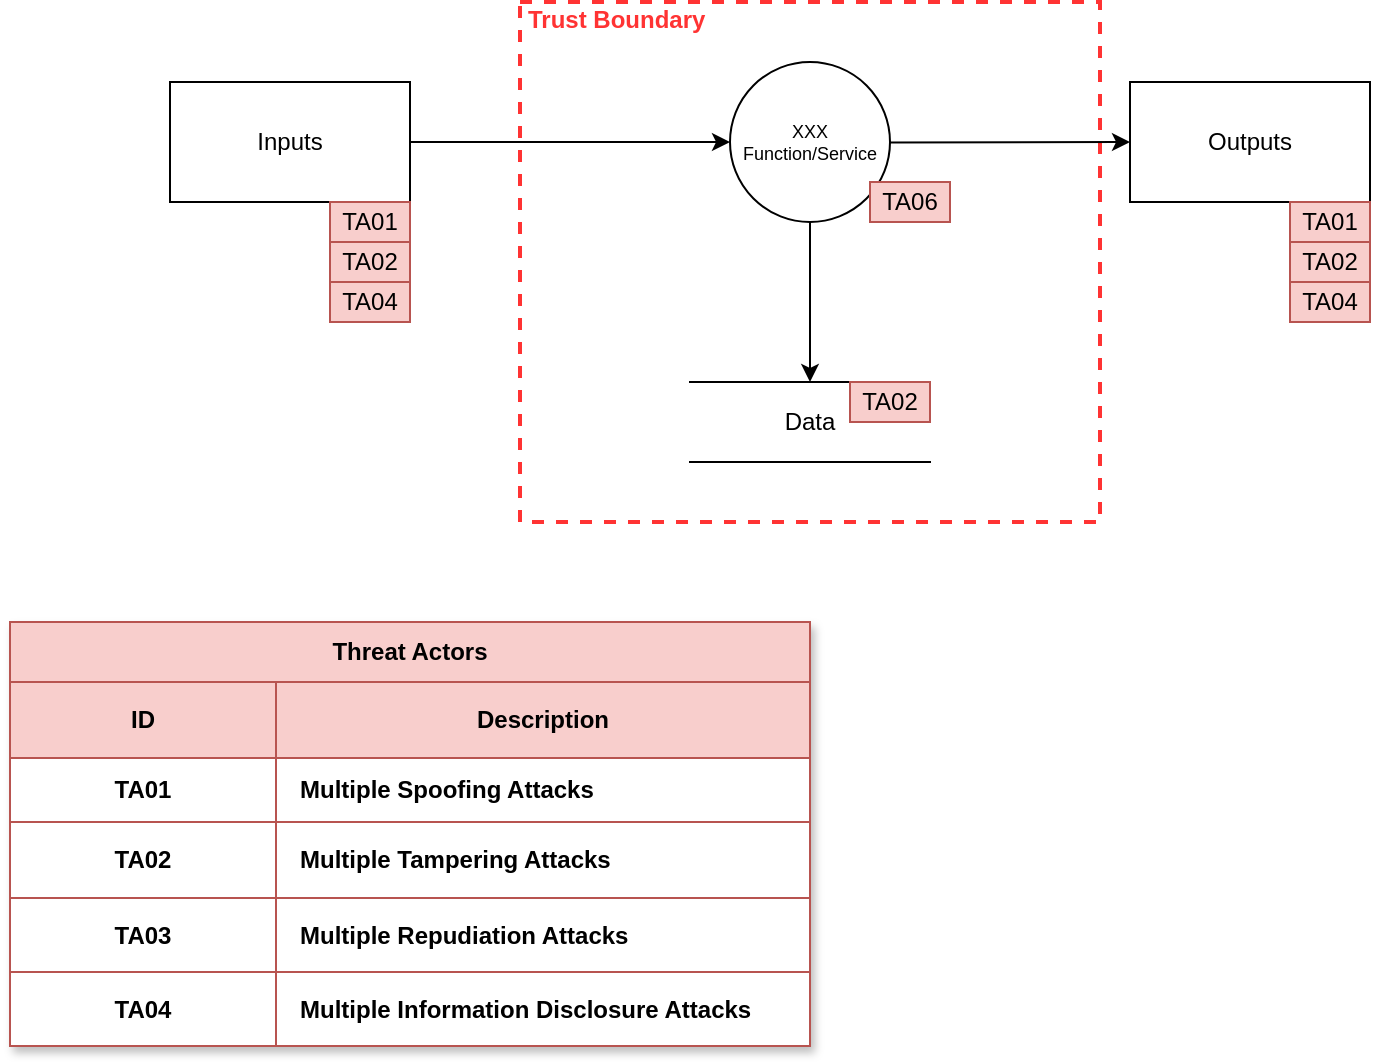 <mxfile version="22.0.5" type="github">
  <diagram name="Page-1" id="qjFmDRY9thTk12ac2Zu9">
    <mxGraphModel dx="984" dy="544" grid="1" gridSize="10" guides="1" tooltips="1" connect="1" arrows="1" fold="1" page="1" pageScale="1" pageWidth="827" pageHeight="1169" math="0" shadow="0">
      <root>
        <mxCell id="0" />
        <mxCell id="1" parent="0" />
        <mxCell id="3DAyS10UD6Hze93BMj8Y-9" value="Trust Boundary" style="html=1;fontColor=#FF3333;fontStyle=1;align=left;verticalAlign=top;spacing=0;labelBorderColor=none;fillColor=none;dashed=1;strokeWidth=2;strokeColor=#FF3333;spacingLeft=4;spacingTop=-3;" vertex="1" parent="1">
          <mxGeometry x="295" y="130" width="290" height="260" as="geometry" />
        </mxCell>
        <mxCell id="3DAyS10UD6Hze93BMj8Y-2" value="XXX Function/Service" style="ellipse;whiteSpace=wrap;html=1;aspect=fixed;fontSize=9;" vertex="1" parent="1">
          <mxGeometry x="400" y="160" width="80" height="80" as="geometry" />
        </mxCell>
        <mxCell id="3DAyS10UD6Hze93BMj8Y-3" value="" style="endArrow=classic;html=1;fontColor=#FF3333;rounded=0;" edge="1" parent="1" source="3DAyS10UD6Hze93BMj8Y-4" target="3DAyS10UD6Hze93BMj8Y-2">
          <mxGeometry width="50" height="50" relative="1" as="geometry">
            <mxPoint x="70" y="110" as="sourcePoint" />
            <mxPoint x="220" y="100" as="targetPoint" />
          </mxGeometry>
        </mxCell>
        <mxCell id="3DAyS10UD6Hze93BMj8Y-4" value="Inputs" style="rounded=0;whiteSpace=wrap;html=1;" vertex="1" parent="1">
          <mxGeometry x="120" y="170" width="120" height="60" as="geometry" />
        </mxCell>
        <mxCell id="3DAyS10UD6Hze93BMj8Y-5" value="Outputs" style="rounded=0;whiteSpace=wrap;html=1;" vertex="1" parent="1">
          <mxGeometry x="600" y="170" width="120" height="60" as="geometry" />
        </mxCell>
        <mxCell id="3DAyS10UD6Hze93BMj8Y-6" value="" style="endArrow=classic;html=1;fontColor=#FF3333;rounded=0;" edge="1" parent="1" source="3DAyS10UD6Hze93BMj8Y-2" target="3DAyS10UD6Hze93BMj8Y-5">
          <mxGeometry width="50" height="50" relative="1" as="geometry">
            <mxPoint x="390" y="310" as="sourcePoint" />
            <mxPoint x="440" y="260" as="targetPoint" />
          </mxGeometry>
        </mxCell>
        <mxCell id="3DAyS10UD6Hze93BMj8Y-7" value="Data" style="shape=partialRectangle;whiteSpace=wrap;html=1;left=0;right=0;fillColor=none;" vertex="1" parent="1">
          <mxGeometry x="380" y="320" width="120" height="40" as="geometry" />
        </mxCell>
        <mxCell id="3DAyS10UD6Hze93BMj8Y-8" value="" style="endArrow=classic;html=1;fontColor=#FF3333;rounded=0;entryX=0.5;entryY=0;entryDx=0;entryDy=0;" edge="1" parent="1" source="3DAyS10UD6Hze93BMj8Y-2" target="3DAyS10UD6Hze93BMj8Y-7">
          <mxGeometry width="50" height="50" relative="1" as="geometry">
            <mxPoint x="390" y="310" as="sourcePoint" />
            <mxPoint x="440" y="260" as="targetPoint" />
          </mxGeometry>
        </mxCell>
        <mxCell id="3DAyS10UD6Hze93BMj8Y-10" value="TA01" style="text;html=1;strokeColor=#b85450;fillColor=#f8cecc;align=center;verticalAlign=middle;whiteSpace=wrap;overflow=hidden;" vertex="1" parent="1">
          <mxGeometry x="200" y="230" width="40" height="20" as="geometry" />
        </mxCell>
        <mxCell id="3DAyS10UD6Hze93BMj8Y-11" value="TA02" style="text;html=1;strokeColor=#b85450;fillColor=#f8cecc;align=center;verticalAlign=middle;whiteSpace=wrap;overflow=hidden;" vertex="1" parent="1">
          <mxGeometry x="460" y="320" width="40" height="20" as="geometry" />
        </mxCell>
        <mxCell id="3DAyS10UD6Hze93BMj8Y-12" value="TA01" style="text;html=1;strokeColor=#b85450;fillColor=#f8cecc;align=center;verticalAlign=middle;whiteSpace=wrap;overflow=hidden;" vertex="1" parent="1">
          <mxGeometry x="680" y="230" width="40" height="20" as="geometry" />
        </mxCell>
        <mxCell id="3DAyS10UD6Hze93BMj8Y-36" value="Threat Actors" style="shape=table;startSize=30;container=1;collapsible=0;childLayout=tableLayout;fillColor=#F8CECC;strokeColor=#B85450;fontStyle=1;shadow=1;swimlaneFillColor=#FFFFFF;fontColor=#000000;whiteSpace=wrap;html=1;" vertex="1" parent="1">
          <mxGeometry x="40" y="440" width="400" height="212" as="geometry" />
        </mxCell>
        <mxCell id="3DAyS10UD6Hze93BMj8Y-37" value="" style="shape=tableRow;horizontal=0;startSize=0;swimlaneHead=0;swimlaneBody=0;strokeColor=inherit;top=0;left=0;bottom=0;right=0;collapsible=0;dropTarget=0;fillColor=inherit;points=[[0,0.5],[1,0.5]];portConstraint=eastwest;fontSize=16;fontColor=#000000;" vertex="1" parent="3DAyS10UD6Hze93BMj8Y-36">
          <mxGeometry y="30" width="400" height="38" as="geometry" />
        </mxCell>
        <mxCell id="3DAyS10UD6Hze93BMj8Y-38" value="ID" style="html=1;whiteSpace=wrap;connectable=0;strokeColor=inherit;overflow=hidden;fillColor=none;pointerEvents=1;fontColor=#000000;fontStyle=1" vertex="1" parent="3DAyS10UD6Hze93BMj8Y-37">
          <mxGeometry width="133" height="38" as="geometry">
            <mxRectangle width="133" height="38" as="alternateBounds" />
          </mxGeometry>
        </mxCell>
        <mxCell id="3DAyS10UD6Hze93BMj8Y-39" value="Description" style="html=1;whiteSpace=wrap;connectable=0;strokeColor=inherit;overflow=hidden;fillColor=none;pointerEvents=1;fontColor=#000000;fontStyle=1" vertex="1" parent="3DAyS10UD6Hze93BMj8Y-37">
          <mxGeometry x="133" width="267" height="38" as="geometry">
            <mxRectangle width="267" height="38" as="alternateBounds" />
          </mxGeometry>
        </mxCell>
        <mxCell id="3DAyS10UD6Hze93BMj8Y-40" value="" style="shape=tableRow;horizontal=0;startSize=0;swimlaneHead=0;swimlaneBody=0;strokeColor=inherit;top=0;left=0;bottom=0;right=0;collapsible=0;dropTarget=0;fillColor=none;points=[[0,0.5],[1,0.5]];portConstraint=eastwest;fontSize=16;fontColor=#000000;" vertex="1" parent="3DAyS10UD6Hze93BMj8Y-36">
          <mxGeometry y="68" width="400" height="32" as="geometry" />
        </mxCell>
        <mxCell id="3DAyS10UD6Hze93BMj8Y-41" value="TA01" style="html=1;whiteSpace=wrap;connectable=0;strokeColor=inherit;overflow=hidden;fillColor=none;pointerEvents=1;fontColor=#000000;fontStyle=1" vertex="1" parent="3DAyS10UD6Hze93BMj8Y-40">
          <mxGeometry width="133" height="32" as="geometry">
            <mxRectangle width="133" height="32" as="alternateBounds" />
          </mxGeometry>
        </mxCell>
        <mxCell id="3DAyS10UD6Hze93BMj8Y-42" value="Multiple Spoofing Attacks" style="html=1;whiteSpace=wrap;connectable=0;strokeColor=inherit;overflow=hidden;fillColor=none;pointerEvents=1;fontColor=#000000;fontStyle=1;align=left;spacingLeft=10;" vertex="1" parent="3DAyS10UD6Hze93BMj8Y-40">
          <mxGeometry x="133" width="267" height="32" as="geometry">
            <mxRectangle width="267" height="32" as="alternateBounds" />
          </mxGeometry>
        </mxCell>
        <mxCell id="3DAyS10UD6Hze93BMj8Y-43" value="" style="shape=tableRow;horizontal=0;startSize=0;swimlaneHead=0;swimlaneBody=0;strokeColor=inherit;top=0;left=0;bottom=0;right=0;collapsible=0;dropTarget=0;fillColor=none;points=[[0,0.5],[1,0.5]];portConstraint=eastwest;fontSize=16;fontColor=#000000;" vertex="1" parent="3DAyS10UD6Hze93BMj8Y-36">
          <mxGeometry y="100" width="400" height="38" as="geometry" />
        </mxCell>
        <mxCell id="3DAyS10UD6Hze93BMj8Y-44" value="TA02" style="html=1;whiteSpace=wrap;connectable=0;strokeColor=inherit;overflow=hidden;fillColor=none;pointerEvents=1;fontColor=#000000;fontStyle=1" vertex="1" parent="3DAyS10UD6Hze93BMj8Y-43">
          <mxGeometry width="133" height="38" as="geometry">
            <mxRectangle width="133" height="38" as="alternateBounds" />
          </mxGeometry>
        </mxCell>
        <mxCell id="3DAyS10UD6Hze93BMj8Y-45" value="Multiple Tampering Attacks" style="html=1;whiteSpace=wrap;connectable=0;strokeColor=inherit;overflow=hidden;fillColor=none;pointerEvents=1;fontColor=#000000;fontStyle=1;align=left;spacingLeft=10;" vertex="1" parent="3DAyS10UD6Hze93BMj8Y-43">
          <mxGeometry x="133" width="267" height="38" as="geometry">
            <mxRectangle width="267" height="38" as="alternateBounds" />
          </mxGeometry>
        </mxCell>
        <mxCell id="3DAyS10UD6Hze93BMj8Y-49" value="" style="shape=tableRow;horizontal=0;startSize=0;swimlaneHead=0;swimlaneBody=0;strokeColor=inherit;top=0;left=0;bottom=0;right=0;collapsible=0;dropTarget=0;fillColor=none;points=[[0,0.5],[1,0.5]];portConstraint=eastwest;fontSize=16;fontColor=#000000;" vertex="1" parent="3DAyS10UD6Hze93BMj8Y-36">
          <mxGeometry y="138" width="400" height="37" as="geometry" />
        </mxCell>
        <mxCell id="3DAyS10UD6Hze93BMj8Y-50" value="TA03" style="html=1;whiteSpace=wrap;connectable=0;strokeColor=inherit;overflow=hidden;fillColor=none;pointerEvents=1;fontColor=#000000;fontStyle=1" vertex="1" parent="3DAyS10UD6Hze93BMj8Y-49">
          <mxGeometry width="133" height="37" as="geometry">
            <mxRectangle width="133" height="37" as="alternateBounds" />
          </mxGeometry>
        </mxCell>
        <mxCell id="3DAyS10UD6Hze93BMj8Y-51" value="Multiple Repudiation Attacks" style="html=1;whiteSpace=wrap;connectable=0;strokeColor=inherit;overflow=hidden;fillColor=none;pointerEvents=1;fontColor=#000000;fontStyle=1;align=left;spacingLeft=10;" vertex="1" parent="3DAyS10UD6Hze93BMj8Y-49">
          <mxGeometry x="133" width="267" height="37" as="geometry">
            <mxRectangle width="267" height="37" as="alternateBounds" />
          </mxGeometry>
        </mxCell>
        <mxCell id="3DAyS10UD6Hze93BMj8Y-58" value="" style="shape=tableRow;horizontal=0;startSize=0;swimlaneHead=0;swimlaneBody=0;strokeColor=inherit;top=0;left=0;bottom=0;right=0;collapsible=0;dropTarget=0;fillColor=none;points=[[0,0.5],[1,0.5]];portConstraint=eastwest;fontSize=16;fontColor=#000000;" vertex="1" parent="3DAyS10UD6Hze93BMj8Y-36">
          <mxGeometry y="175" width="400" height="37" as="geometry" />
        </mxCell>
        <mxCell id="3DAyS10UD6Hze93BMj8Y-59" value="TA04" style="html=1;whiteSpace=wrap;connectable=0;strokeColor=inherit;overflow=hidden;fillColor=none;pointerEvents=1;fontColor=#000000;fontStyle=1" vertex="1" parent="3DAyS10UD6Hze93BMj8Y-58">
          <mxGeometry width="133" height="37" as="geometry">
            <mxRectangle width="133" height="37" as="alternateBounds" />
          </mxGeometry>
        </mxCell>
        <mxCell id="3DAyS10UD6Hze93BMj8Y-60" value="Multiple Information Disclosure Attacks" style="html=1;whiteSpace=wrap;connectable=0;strokeColor=inherit;overflow=hidden;fillColor=none;pointerEvents=1;fontColor=#000000;fontStyle=1;align=left;spacingLeft=10;" vertex="1" parent="3DAyS10UD6Hze93BMj8Y-58">
          <mxGeometry x="133" width="267" height="37" as="geometry">
            <mxRectangle width="267" height="37" as="alternateBounds" />
          </mxGeometry>
        </mxCell>
        <mxCell id="3DAyS10UD6Hze93BMj8Y-52" value="TA02" style="text;html=1;strokeColor=#b85450;fillColor=#f8cecc;align=center;verticalAlign=middle;whiteSpace=wrap;overflow=hidden;" vertex="1" parent="1">
          <mxGeometry x="200" y="250" width="40" height="20" as="geometry" />
        </mxCell>
        <mxCell id="3DAyS10UD6Hze93BMj8Y-53" value="TA04" style="text;html=1;strokeColor=#b85450;fillColor=#f8cecc;align=center;verticalAlign=middle;whiteSpace=wrap;overflow=hidden;" vertex="1" parent="1">
          <mxGeometry x="200" y="270" width="40" height="20" as="geometry" />
        </mxCell>
        <mxCell id="3DAyS10UD6Hze93BMj8Y-56" value="TA02" style="text;html=1;strokeColor=#b85450;fillColor=#f8cecc;align=center;verticalAlign=middle;whiteSpace=wrap;overflow=hidden;" vertex="1" parent="1">
          <mxGeometry x="680" y="250" width="40" height="20" as="geometry" />
        </mxCell>
        <mxCell id="3DAyS10UD6Hze93BMj8Y-57" value="TA04" style="text;html=1;strokeColor=#b85450;fillColor=#f8cecc;align=center;verticalAlign=middle;whiteSpace=wrap;overflow=hidden;" vertex="1" parent="1">
          <mxGeometry x="680" y="270" width="40" height="20" as="geometry" />
        </mxCell>
        <mxCell id="3DAyS10UD6Hze93BMj8Y-61" value="TA06" style="text;html=1;strokeColor=#b85450;fillColor=#f8cecc;align=center;verticalAlign=middle;whiteSpace=wrap;overflow=hidden;" vertex="1" parent="1">
          <mxGeometry x="470" y="220" width="40" height="20" as="geometry" />
        </mxCell>
      </root>
    </mxGraphModel>
  </diagram>
</mxfile>
